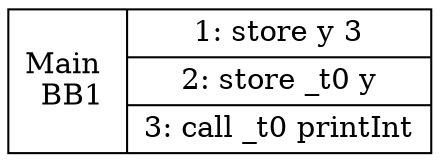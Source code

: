 digraph G {
bb1 [shape=record, label="<B> Main \n BB1 | {<entry>
	1: store y 3 
|	2: store _t0 y 
|<exit>	3: call _t0 printInt 
}"];
}
